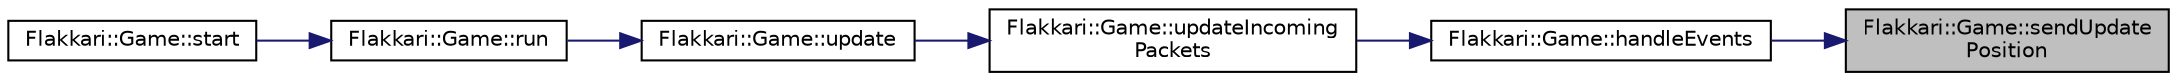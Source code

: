 digraph "Flakkari::Game::sendUpdatePosition"
{
 // LATEX_PDF_SIZE
  edge [fontname="Helvetica",fontsize="10",labelfontname="Helvetica",labelfontsize="10"];
  node [fontname="Helvetica",fontsize="10",shape=record];
  rankdir="RL";
  Node1 [label="Flakkari::Game::sendUpdate\lPosition",height=0.2,width=0.4,color="black", fillcolor="grey75", style="filled", fontcolor="black",tooltip="Send a packet to a player."];
  Node1 -> Node2 [dir="back",color="midnightblue",fontsize="10",style="solid",fontname="Helvetica"];
  Node2 [label="Flakkari::Game::handleEvents",height=0.2,width=0.4,color="black", fillcolor="white", style="filled",URL="$dd/ddd/classFlakkari_1_1Game.html#aa756e63e4f39ceb17cffb3b35efe89b5",tooltip="Handle the events from a player."];
  Node2 -> Node3 [dir="back",color="midnightblue",fontsize="10",style="solid",fontname="Helvetica"];
  Node3 [label="Flakkari::Game::updateIncoming\lPackets",height=0.2,width=0.4,color="black", fillcolor="white", style="filled",URL="$dd/ddd/classFlakkari_1_1Game.html#a6594373893294e8ace1a1cdc34a31383",tooltip="Empty the incoming packets of the players and update the game with the new packets."];
  Node3 -> Node4 [dir="back",color="midnightblue",fontsize="10",style="solid",fontname="Helvetica"];
  Node4 [label="Flakkari::Game::update",height=0.2,width=0.4,color="black", fillcolor="white", style="filled",URL="$dd/ddd/classFlakkari_1_1Game.html#aa3fb1b7dc6a9c7e9177242a37bf3339f",tooltip="Update the game. This function is called every frame."];
  Node4 -> Node5 [dir="back",color="midnightblue",fontsize="10",style="solid",fontname="Helvetica"];
  Node5 [label="Flakkari::Game::run",height=0.2,width=0.4,color="black", fillcolor="white", style="filled",URL="$dd/ddd/classFlakkari_1_1Game.html#a9372052fa595db8fe17f12e71dcee676",tooltip="Run the game. This function is called when the game is started. It will run the game loop."];
  Node5 -> Node6 [dir="back",color="midnightblue",fontsize="10",style="solid",fontname="Helvetica"];
  Node6 [label="Flakkari::Game::start",height=0.2,width=0.4,color="black", fillcolor="white", style="filled",URL="$dd/ddd/classFlakkari_1_1Game.html#af4062192215ec0e249ad0929e17ac4e0",tooltip="Start the game. This function is called when the game is launched. It will start the game loop."];
}
